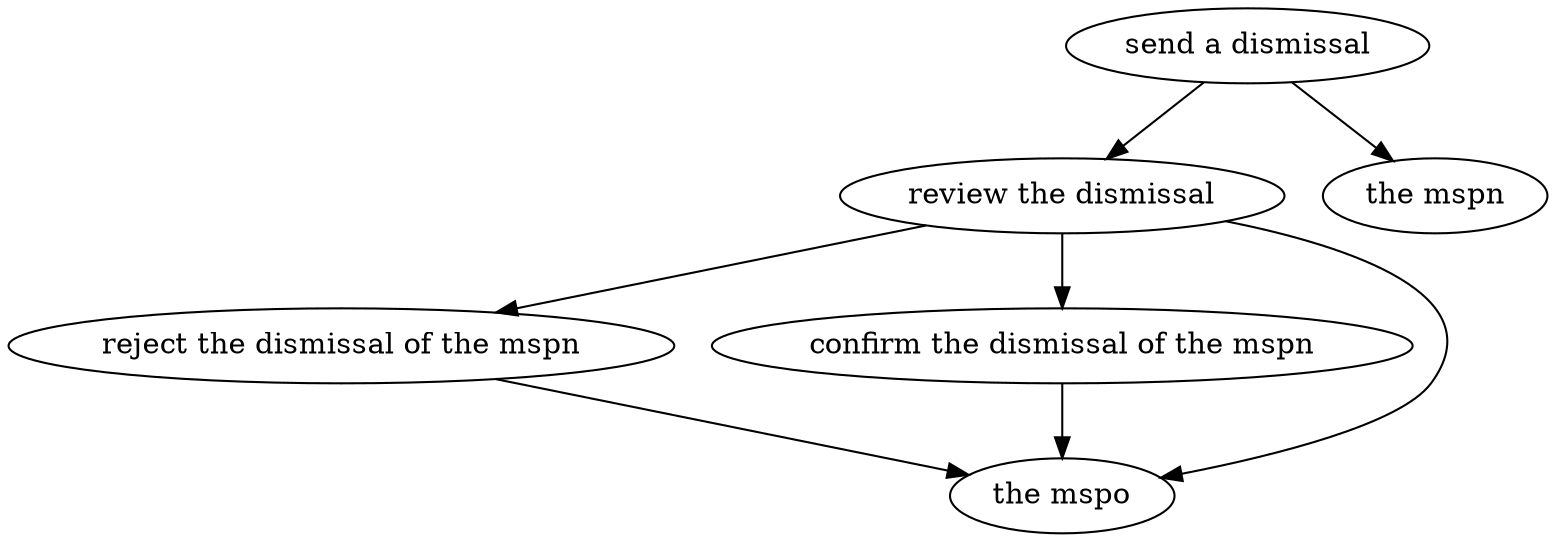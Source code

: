 strict digraph "doc-10.6" {
	graph [name="doc-10.6"];
	"send a dismissal"	[attrs="{'type': 'Activity', 'label': 'send a dismissal'}"];
	"review the dismissal"	[attrs="{'type': 'Activity', 'label': 'review the dismissal'}"];
	"send a dismissal" -> "review the dismissal"	[attrs="{'type': 'flow', 'label': 'flow'}"];
	"the mspn"	[attrs="{'type': 'Actor', 'label': 'the mspn'}"];
	"send a dismissal" -> "the mspn"	[attrs="{'type': 'actor performer', 'label': 'actor performer'}"];
	"reject the dismissal of the mspn"	[attrs="{'type': 'Activity', 'label': 'reject the dismissal of the mspn'}"];
	"review the dismissal" -> "reject the dismissal of the mspn"	[attrs="{'type': 'flow', 'label': 'flow'}"];
	"confirm the dismissal of the mspn"	[attrs="{'type': 'Activity', 'label': 'confirm the dismissal of the mspn'}"];
	"review the dismissal" -> "confirm the dismissal of the mspn"	[attrs="{'type': 'flow', 'label': 'flow'}"];
	"the mspo"	[attrs="{'type': 'Actor', 'label': 'the mspo'}"];
	"review the dismissal" -> "the mspo"	[attrs="{'type': 'actor performer', 'label': 'actor performer'}"];
	"reject the dismissal of the mspn" -> "the mspo"	[attrs="{'type': 'actor performer', 'label': 'actor performer'}"];
	"confirm the dismissal of the mspn" -> "the mspo"	[attrs="{'type': 'actor performer', 'label': 'actor performer'}"];
}
